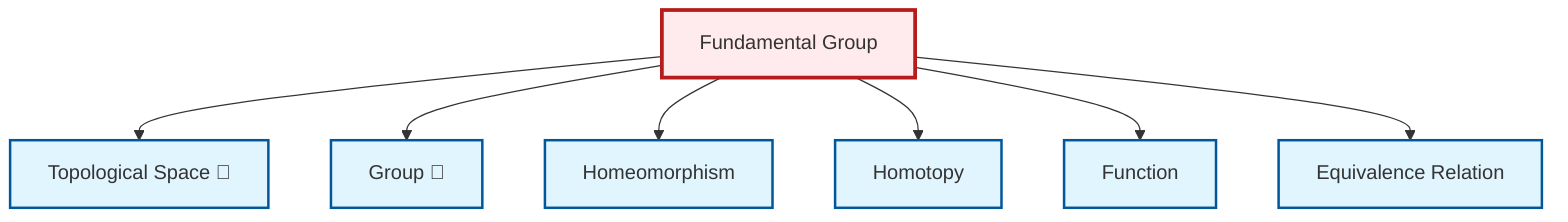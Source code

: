 graph TD
    classDef definition fill:#e1f5fe,stroke:#01579b,stroke-width:2px
    classDef theorem fill:#f3e5f5,stroke:#4a148c,stroke-width:2px
    classDef axiom fill:#fff3e0,stroke:#e65100,stroke-width:2px
    classDef example fill:#e8f5e9,stroke:#1b5e20,stroke-width:2px
    classDef current fill:#ffebee,stroke:#b71c1c,stroke-width:3px
    def-homotopy["Homotopy"]:::definition
    def-group["Group 📝"]:::definition
    def-homeomorphism["Homeomorphism"]:::definition
    def-equivalence-relation["Equivalence Relation"]:::definition
    def-fundamental-group["Fundamental Group"]:::definition
    def-function["Function"]:::definition
    def-topological-space["Topological Space 📝"]:::definition
    def-fundamental-group --> def-topological-space
    def-fundamental-group --> def-group
    def-fundamental-group --> def-homeomorphism
    def-fundamental-group --> def-homotopy
    def-fundamental-group --> def-function
    def-fundamental-group --> def-equivalence-relation
    class def-fundamental-group current